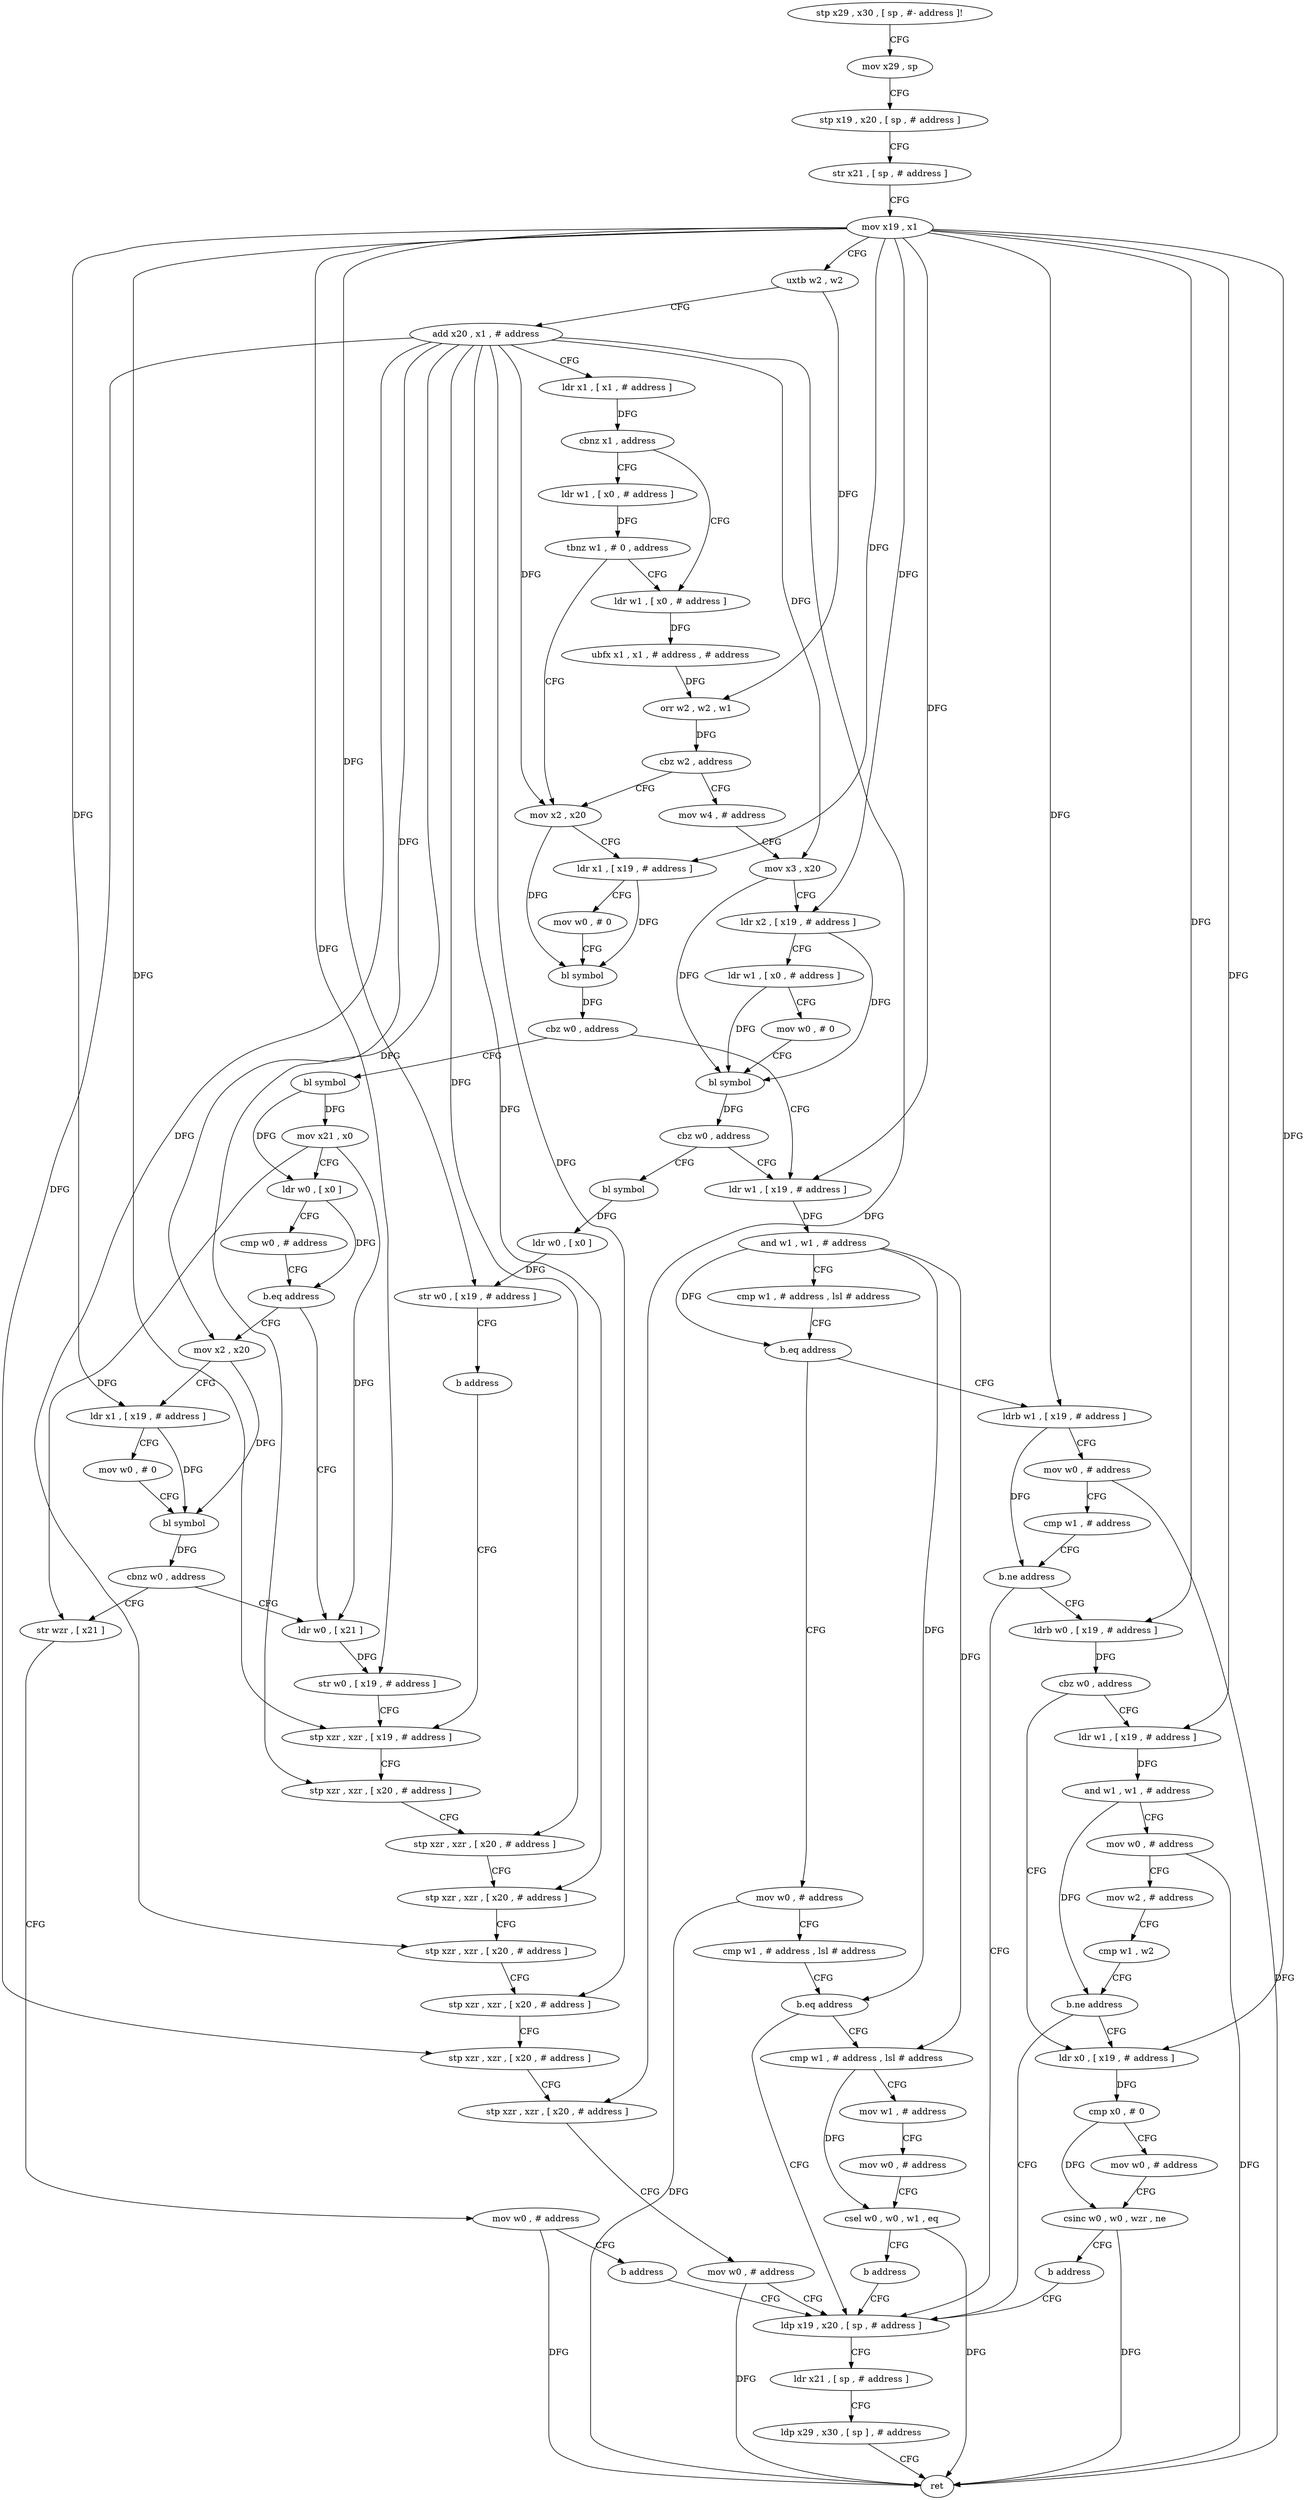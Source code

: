 digraph "func" {
"4272656" [label = "stp x29 , x30 , [ sp , #- address ]!" ]
"4272660" [label = "mov x29 , sp" ]
"4272664" [label = "stp x19 , x20 , [ sp , # address ]" ]
"4272668" [label = "str x21 , [ sp , # address ]" ]
"4272672" [label = "mov x19 , x1" ]
"4272676" [label = "uxtb w2 , w2" ]
"4272680" [label = "add x20 , x1 , # address" ]
"4272684" [label = "ldr x1 , [ x1 , # address ]" ]
"4272688" [label = "cbnz x1 , address" ]
"4272700" [label = "ldr w1 , [ x0 , # address ]" ]
"4272692" [label = "ldr w1 , [ x0 , # address ]" ]
"4272704" [label = "ubfx x1 , x1 , # address , # address" ]
"4272708" [label = "orr w2 , w2 , w1" ]
"4272712" [label = "cbz w2 , address" ]
"4272848" [label = "mov w4 , # address" ]
"4272716" [label = "mov x2 , x20" ]
"4272696" [label = "tbnz w1 , # 0 , address" ]
"4272852" [label = "mov x3 , x20" ]
"4272856" [label = "ldr x2 , [ x19 , # address ]" ]
"4272860" [label = "ldr w1 , [ x0 , # address ]" ]
"4272864" [label = "mov w0 , # 0" ]
"4272868" [label = "bl symbol" ]
"4272872" [label = "cbz w0 , address" ]
"4272892" [label = "ldr w1 , [ x19 , # address ]" ]
"4272876" [label = "bl symbol" ]
"4272720" [label = "ldr x1 , [ x19 , # address ]" ]
"4272724" [label = "mov w0 , # 0" ]
"4272728" [label = "bl symbol" ]
"4272732" [label = "cbz w0 , address" ]
"4272736" [label = "bl symbol" ]
"4272896" [label = "and w1 , w1 , # address" ]
"4272900" [label = "cmp w1 , # address , lsl # address" ]
"4272904" [label = "b.eq address" ]
"4272940" [label = "ldrb w1 , [ x19 , # address ]" ]
"4272908" [label = "mov w0 , # address" ]
"4272880" [label = "ldr w0 , [ x0 ]" ]
"4272884" [label = "str w0 , [ x19 , # address ]" ]
"4272888" [label = "b address" ]
"4272764" [label = "stp xzr , xzr , [ x19 , # address ]" ]
"4272740" [label = "mov x21 , x0" ]
"4272744" [label = "ldr w0 , [ x0 ]" ]
"4272748" [label = "cmp w0 , # address" ]
"4272752" [label = "b.eq address" ]
"4272816" [label = "mov x2 , x20" ]
"4272756" [label = "ldr w0 , [ x21 ]" ]
"4272944" [label = "mov w0 , # address" ]
"4272948" [label = "cmp w1 , # address" ]
"4272952" [label = "b.ne address" ]
"4272800" [label = "ldp x19 , x20 , [ sp , # address ]" ]
"4272956" [label = "ldrb w0 , [ x19 , # address ]" ]
"4272912" [label = "cmp w1 , # address , lsl # address" ]
"4272916" [label = "b.eq address" ]
"4272920" [label = "cmp w1 , # address , lsl # address" ]
"4272768" [label = "stp xzr , xzr , [ x20 , # address ]" ]
"4272772" [label = "stp xzr , xzr , [ x20 , # address ]" ]
"4272776" [label = "stp xzr , xzr , [ x20 , # address ]" ]
"4272780" [label = "stp xzr , xzr , [ x20 , # address ]" ]
"4272784" [label = "stp xzr , xzr , [ x20 , # address ]" ]
"4272788" [label = "stp xzr , xzr , [ x20 , # address ]" ]
"4272792" [label = "stp xzr , xzr , [ x20 , # address ]" ]
"4272796" [label = "mov w0 , # address" ]
"4272820" [label = "ldr x1 , [ x19 , # address ]" ]
"4272824" [label = "mov w0 , # 0" ]
"4272828" [label = "bl symbol" ]
"4272832" [label = "cbnz w0 , address" ]
"4272836" [label = "str wzr , [ x21 ]" ]
"4272760" [label = "str w0 , [ x19 , # address ]" ]
"4272804" [label = "ldr x21 , [ sp , # address ]" ]
"4272808" [label = "ldp x29 , x30 , [ sp ] , # address" ]
"4272812" [label = "ret" ]
"4272960" [label = "cbz w0 , address" ]
"4272988" [label = "ldr x0 , [ x19 , # address ]" ]
"4272964" [label = "ldr w1 , [ x19 , # address ]" ]
"4272924" [label = "mov w1 , # address" ]
"4272928" [label = "mov w0 , # address" ]
"4272932" [label = "csel w0 , w0 , w1 , eq" ]
"4272936" [label = "b address" ]
"4272840" [label = "mov w0 , # address" ]
"4272844" [label = "b address" ]
"4272992" [label = "cmp x0 , # 0" ]
"4272996" [label = "mov w0 , # address" ]
"4273000" [label = "csinc w0 , w0 , wzr , ne" ]
"4273004" [label = "b address" ]
"4272968" [label = "and w1 , w1 , # address" ]
"4272972" [label = "mov w0 , # address" ]
"4272976" [label = "mov w2 , # address" ]
"4272980" [label = "cmp w1 , w2" ]
"4272984" [label = "b.ne address" ]
"4272656" -> "4272660" [ label = "CFG" ]
"4272660" -> "4272664" [ label = "CFG" ]
"4272664" -> "4272668" [ label = "CFG" ]
"4272668" -> "4272672" [ label = "CFG" ]
"4272672" -> "4272676" [ label = "CFG" ]
"4272672" -> "4272856" [ label = "DFG" ]
"4272672" -> "4272720" [ label = "DFG" ]
"4272672" -> "4272892" [ label = "DFG" ]
"4272672" -> "4272884" [ label = "DFG" ]
"4272672" -> "4272940" [ label = "DFG" ]
"4272672" -> "4272764" [ label = "DFG" ]
"4272672" -> "4272820" [ label = "DFG" ]
"4272672" -> "4272760" [ label = "DFG" ]
"4272672" -> "4272956" [ label = "DFG" ]
"4272672" -> "4272988" [ label = "DFG" ]
"4272672" -> "4272964" [ label = "DFG" ]
"4272676" -> "4272680" [ label = "CFG" ]
"4272676" -> "4272708" [ label = "DFG" ]
"4272680" -> "4272684" [ label = "CFG" ]
"4272680" -> "4272852" [ label = "DFG" ]
"4272680" -> "4272716" [ label = "DFG" ]
"4272680" -> "4272768" [ label = "DFG" ]
"4272680" -> "4272772" [ label = "DFG" ]
"4272680" -> "4272776" [ label = "DFG" ]
"4272680" -> "4272780" [ label = "DFG" ]
"4272680" -> "4272784" [ label = "DFG" ]
"4272680" -> "4272788" [ label = "DFG" ]
"4272680" -> "4272792" [ label = "DFG" ]
"4272680" -> "4272816" [ label = "DFG" ]
"4272684" -> "4272688" [ label = "DFG" ]
"4272688" -> "4272700" [ label = "CFG" ]
"4272688" -> "4272692" [ label = "CFG" ]
"4272700" -> "4272704" [ label = "DFG" ]
"4272692" -> "4272696" [ label = "DFG" ]
"4272704" -> "4272708" [ label = "DFG" ]
"4272708" -> "4272712" [ label = "DFG" ]
"4272712" -> "4272848" [ label = "CFG" ]
"4272712" -> "4272716" [ label = "CFG" ]
"4272848" -> "4272852" [ label = "CFG" ]
"4272716" -> "4272720" [ label = "CFG" ]
"4272716" -> "4272728" [ label = "DFG" ]
"4272696" -> "4272716" [ label = "CFG" ]
"4272696" -> "4272700" [ label = "CFG" ]
"4272852" -> "4272856" [ label = "CFG" ]
"4272852" -> "4272868" [ label = "DFG" ]
"4272856" -> "4272860" [ label = "CFG" ]
"4272856" -> "4272868" [ label = "DFG" ]
"4272860" -> "4272864" [ label = "CFG" ]
"4272860" -> "4272868" [ label = "DFG" ]
"4272864" -> "4272868" [ label = "CFG" ]
"4272868" -> "4272872" [ label = "DFG" ]
"4272872" -> "4272892" [ label = "CFG" ]
"4272872" -> "4272876" [ label = "CFG" ]
"4272892" -> "4272896" [ label = "DFG" ]
"4272876" -> "4272880" [ label = "DFG" ]
"4272720" -> "4272724" [ label = "CFG" ]
"4272720" -> "4272728" [ label = "DFG" ]
"4272724" -> "4272728" [ label = "CFG" ]
"4272728" -> "4272732" [ label = "DFG" ]
"4272732" -> "4272892" [ label = "CFG" ]
"4272732" -> "4272736" [ label = "CFG" ]
"4272736" -> "4272740" [ label = "DFG" ]
"4272736" -> "4272744" [ label = "DFG" ]
"4272896" -> "4272900" [ label = "CFG" ]
"4272896" -> "4272904" [ label = "DFG" ]
"4272896" -> "4272916" [ label = "DFG" ]
"4272896" -> "4272920" [ label = "DFG" ]
"4272900" -> "4272904" [ label = "CFG" ]
"4272904" -> "4272940" [ label = "CFG" ]
"4272904" -> "4272908" [ label = "CFG" ]
"4272940" -> "4272944" [ label = "CFG" ]
"4272940" -> "4272952" [ label = "DFG" ]
"4272908" -> "4272912" [ label = "CFG" ]
"4272908" -> "4272812" [ label = "DFG" ]
"4272880" -> "4272884" [ label = "DFG" ]
"4272884" -> "4272888" [ label = "CFG" ]
"4272888" -> "4272764" [ label = "CFG" ]
"4272764" -> "4272768" [ label = "CFG" ]
"4272740" -> "4272744" [ label = "CFG" ]
"4272740" -> "4272756" [ label = "DFG" ]
"4272740" -> "4272836" [ label = "DFG" ]
"4272744" -> "4272748" [ label = "CFG" ]
"4272744" -> "4272752" [ label = "DFG" ]
"4272748" -> "4272752" [ label = "CFG" ]
"4272752" -> "4272816" [ label = "CFG" ]
"4272752" -> "4272756" [ label = "CFG" ]
"4272816" -> "4272820" [ label = "CFG" ]
"4272816" -> "4272828" [ label = "DFG" ]
"4272756" -> "4272760" [ label = "DFG" ]
"4272944" -> "4272948" [ label = "CFG" ]
"4272944" -> "4272812" [ label = "DFG" ]
"4272948" -> "4272952" [ label = "CFG" ]
"4272952" -> "4272800" [ label = "CFG" ]
"4272952" -> "4272956" [ label = "CFG" ]
"4272800" -> "4272804" [ label = "CFG" ]
"4272956" -> "4272960" [ label = "DFG" ]
"4272912" -> "4272916" [ label = "CFG" ]
"4272916" -> "4272800" [ label = "CFG" ]
"4272916" -> "4272920" [ label = "CFG" ]
"4272920" -> "4272924" [ label = "CFG" ]
"4272920" -> "4272932" [ label = "DFG" ]
"4272768" -> "4272772" [ label = "CFG" ]
"4272772" -> "4272776" [ label = "CFG" ]
"4272776" -> "4272780" [ label = "CFG" ]
"4272780" -> "4272784" [ label = "CFG" ]
"4272784" -> "4272788" [ label = "CFG" ]
"4272788" -> "4272792" [ label = "CFG" ]
"4272792" -> "4272796" [ label = "CFG" ]
"4272796" -> "4272800" [ label = "CFG" ]
"4272796" -> "4272812" [ label = "DFG" ]
"4272820" -> "4272824" [ label = "CFG" ]
"4272820" -> "4272828" [ label = "DFG" ]
"4272824" -> "4272828" [ label = "CFG" ]
"4272828" -> "4272832" [ label = "DFG" ]
"4272832" -> "4272756" [ label = "CFG" ]
"4272832" -> "4272836" [ label = "CFG" ]
"4272836" -> "4272840" [ label = "CFG" ]
"4272760" -> "4272764" [ label = "CFG" ]
"4272804" -> "4272808" [ label = "CFG" ]
"4272808" -> "4272812" [ label = "CFG" ]
"4272960" -> "4272988" [ label = "CFG" ]
"4272960" -> "4272964" [ label = "CFG" ]
"4272988" -> "4272992" [ label = "DFG" ]
"4272964" -> "4272968" [ label = "DFG" ]
"4272924" -> "4272928" [ label = "CFG" ]
"4272928" -> "4272932" [ label = "CFG" ]
"4272932" -> "4272936" [ label = "CFG" ]
"4272932" -> "4272812" [ label = "DFG" ]
"4272936" -> "4272800" [ label = "CFG" ]
"4272840" -> "4272844" [ label = "CFG" ]
"4272840" -> "4272812" [ label = "DFG" ]
"4272844" -> "4272800" [ label = "CFG" ]
"4272992" -> "4272996" [ label = "CFG" ]
"4272992" -> "4273000" [ label = "DFG" ]
"4272996" -> "4273000" [ label = "CFG" ]
"4273000" -> "4273004" [ label = "CFG" ]
"4273000" -> "4272812" [ label = "DFG" ]
"4273004" -> "4272800" [ label = "CFG" ]
"4272968" -> "4272972" [ label = "CFG" ]
"4272968" -> "4272984" [ label = "DFG" ]
"4272972" -> "4272976" [ label = "CFG" ]
"4272972" -> "4272812" [ label = "DFG" ]
"4272976" -> "4272980" [ label = "CFG" ]
"4272980" -> "4272984" [ label = "CFG" ]
"4272984" -> "4272800" [ label = "CFG" ]
"4272984" -> "4272988" [ label = "CFG" ]
}
